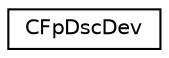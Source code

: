 digraph "Graphical Class Hierarchy"
{
  edge [fontname="Helvetica",fontsize="10",labelfontname="Helvetica",labelfontsize="10"];
  node [fontname="Helvetica",fontsize="10",shape=record];
  rankdir="LR";
  Node1 [label="CFpDscDev",height=0.2,width=0.4,color="black", fillcolor="white", style="filled",URL="$class_c_fp_dsc_dev.html",tooltip="Discovered device. "];
}
